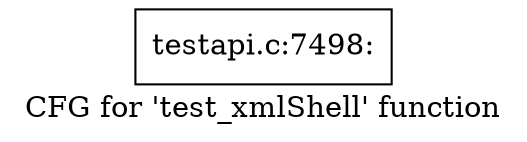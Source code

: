 digraph "CFG for 'test_xmlShell' function" {
	label="CFG for 'test_xmlShell' function";

	Node0x446f0d0 [shape=record,label="{testapi.c:7498:}"];
}
